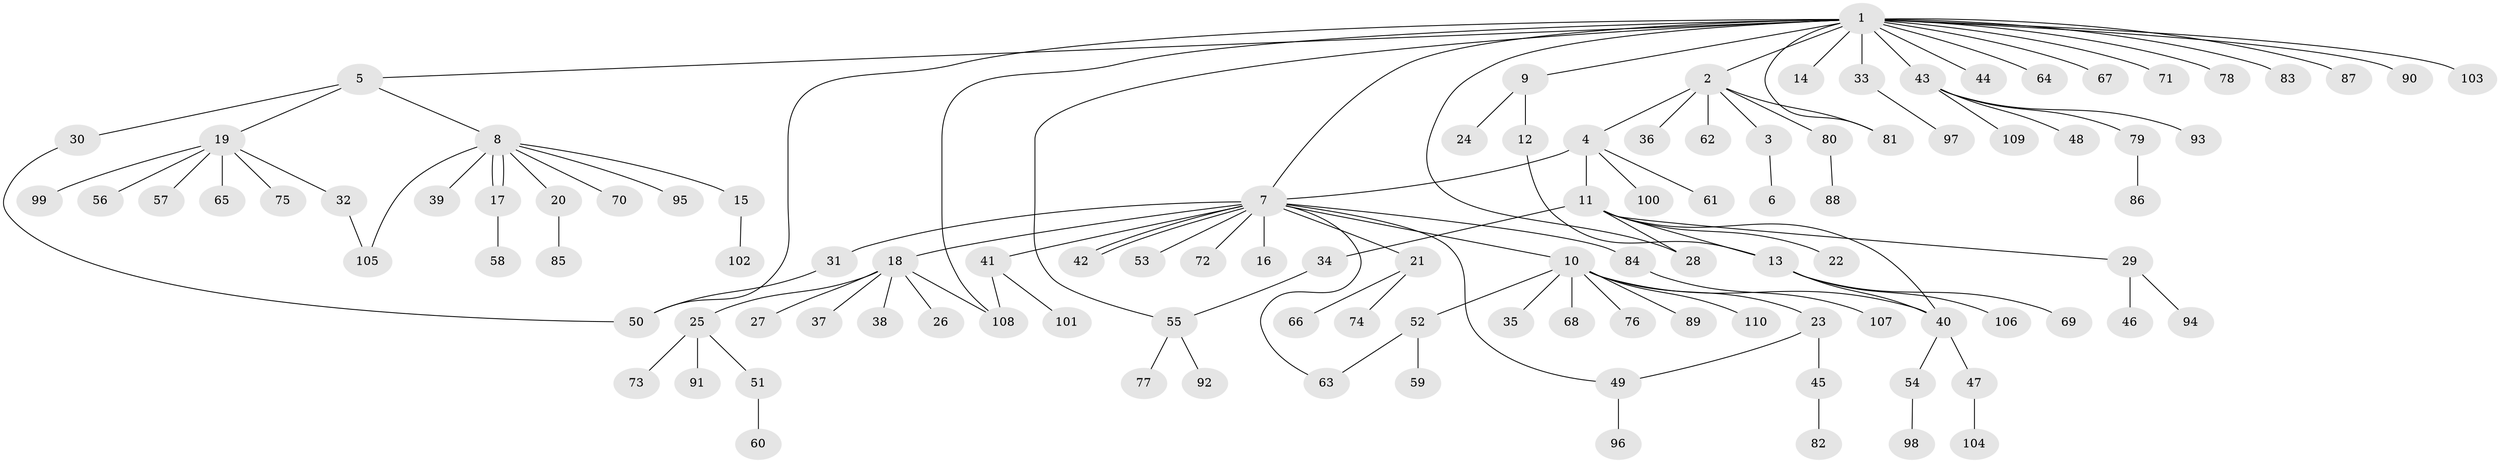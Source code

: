 // coarse degree distribution, {20: 0.01282051282051282, 6: 0.05128205128205128, 1: 0.5897435897435898, 4: 0.05128205128205128, 13: 0.01282051282051282, 7: 0.01282051282051282, 2: 0.1794871794871795, 8: 0.01282051282051282, 3: 0.0641025641025641, 5: 0.01282051282051282}
// Generated by graph-tools (version 1.1) at 2025/50/03/04/25 22:50:32]
// undirected, 110 vertices, 125 edges
graph export_dot {
  node [color=gray90,style=filled];
  1;
  2;
  3;
  4;
  5;
  6;
  7;
  8;
  9;
  10;
  11;
  12;
  13;
  14;
  15;
  16;
  17;
  18;
  19;
  20;
  21;
  22;
  23;
  24;
  25;
  26;
  27;
  28;
  29;
  30;
  31;
  32;
  33;
  34;
  35;
  36;
  37;
  38;
  39;
  40;
  41;
  42;
  43;
  44;
  45;
  46;
  47;
  48;
  49;
  50;
  51;
  52;
  53;
  54;
  55;
  56;
  57;
  58;
  59;
  60;
  61;
  62;
  63;
  64;
  65;
  66;
  67;
  68;
  69;
  70;
  71;
  72;
  73;
  74;
  75;
  76;
  77;
  78;
  79;
  80;
  81;
  82;
  83;
  84;
  85;
  86;
  87;
  88;
  89;
  90;
  91;
  92;
  93;
  94;
  95;
  96;
  97;
  98;
  99;
  100;
  101;
  102;
  103;
  104;
  105;
  106;
  107;
  108;
  109;
  110;
  1 -- 2;
  1 -- 5;
  1 -- 7;
  1 -- 9;
  1 -- 14;
  1 -- 28;
  1 -- 33;
  1 -- 43;
  1 -- 44;
  1 -- 50;
  1 -- 55;
  1 -- 64;
  1 -- 67;
  1 -- 71;
  1 -- 78;
  1 -- 81;
  1 -- 83;
  1 -- 87;
  1 -- 90;
  1 -- 103;
  1 -- 108;
  2 -- 3;
  2 -- 4;
  2 -- 36;
  2 -- 62;
  2 -- 80;
  2 -- 81;
  3 -- 6;
  4 -- 7;
  4 -- 11;
  4 -- 61;
  4 -- 100;
  5 -- 8;
  5 -- 19;
  5 -- 30;
  7 -- 10;
  7 -- 16;
  7 -- 18;
  7 -- 21;
  7 -- 31;
  7 -- 41;
  7 -- 42;
  7 -- 42;
  7 -- 49;
  7 -- 53;
  7 -- 63;
  7 -- 72;
  7 -- 84;
  8 -- 15;
  8 -- 17;
  8 -- 17;
  8 -- 20;
  8 -- 39;
  8 -- 70;
  8 -- 95;
  8 -- 105;
  9 -- 12;
  9 -- 24;
  10 -- 23;
  10 -- 35;
  10 -- 40;
  10 -- 52;
  10 -- 68;
  10 -- 76;
  10 -- 89;
  10 -- 110;
  11 -- 13;
  11 -- 22;
  11 -- 28;
  11 -- 29;
  11 -- 34;
  11 -- 40;
  12 -- 13;
  13 -- 40;
  13 -- 69;
  13 -- 106;
  15 -- 102;
  17 -- 58;
  18 -- 25;
  18 -- 26;
  18 -- 27;
  18 -- 37;
  18 -- 38;
  18 -- 108;
  19 -- 32;
  19 -- 56;
  19 -- 57;
  19 -- 65;
  19 -- 75;
  19 -- 99;
  20 -- 85;
  21 -- 66;
  21 -- 74;
  23 -- 45;
  23 -- 49;
  25 -- 51;
  25 -- 73;
  25 -- 91;
  29 -- 46;
  29 -- 94;
  30 -- 50;
  31 -- 50;
  32 -- 105;
  33 -- 97;
  34 -- 55;
  40 -- 47;
  40 -- 54;
  41 -- 101;
  41 -- 108;
  43 -- 48;
  43 -- 79;
  43 -- 93;
  43 -- 109;
  45 -- 82;
  47 -- 104;
  49 -- 96;
  51 -- 60;
  52 -- 59;
  52 -- 63;
  54 -- 98;
  55 -- 77;
  55 -- 92;
  79 -- 86;
  80 -- 88;
  84 -- 107;
}
